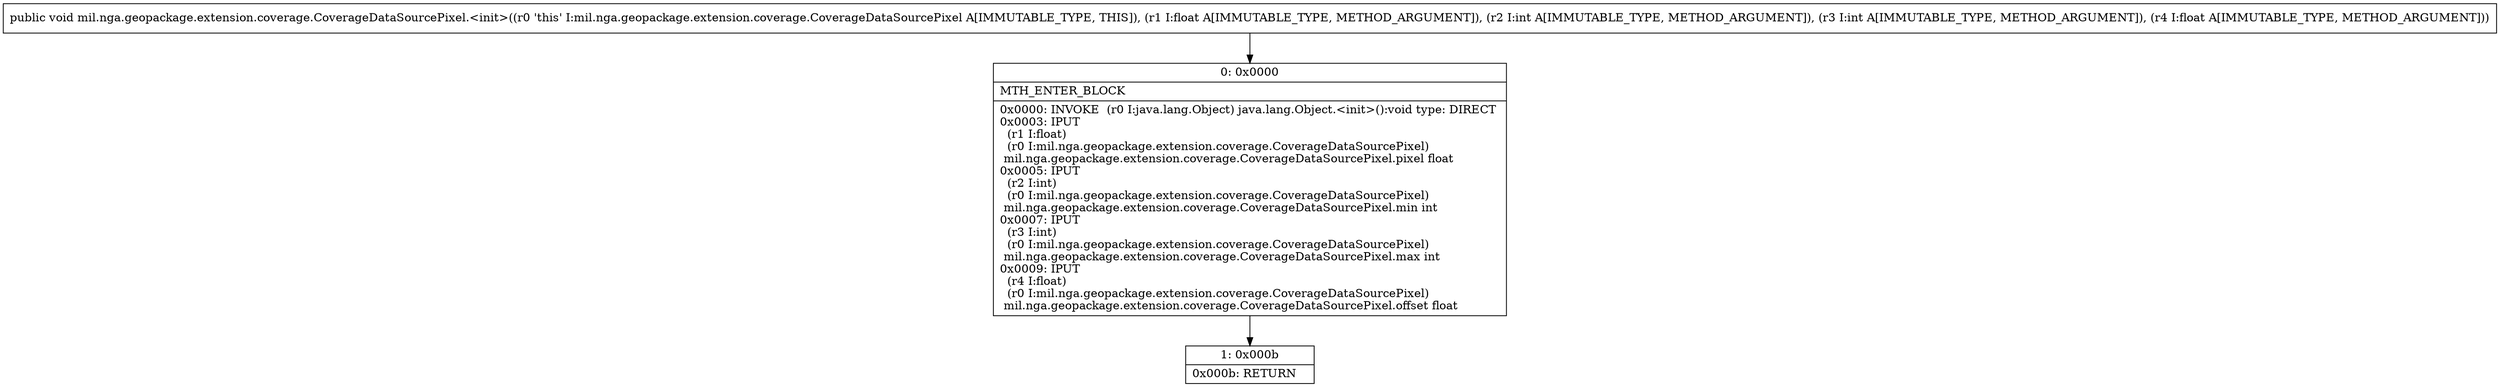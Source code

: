 digraph "CFG formil.nga.geopackage.extension.coverage.CoverageDataSourcePixel.\<init\>(FIIF)V" {
Node_0 [shape=record,label="{0\:\ 0x0000|MTH_ENTER_BLOCK\l|0x0000: INVOKE  (r0 I:java.lang.Object) java.lang.Object.\<init\>():void type: DIRECT \l0x0003: IPUT  \l  (r1 I:float)\l  (r0 I:mil.nga.geopackage.extension.coverage.CoverageDataSourcePixel)\l mil.nga.geopackage.extension.coverage.CoverageDataSourcePixel.pixel float \l0x0005: IPUT  \l  (r2 I:int)\l  (r0 I:mil.nga.geopackage.extension.coverage.CoverageDataSourcePixel)\l mil.nga.geopackage.extension.coverage.CoverageDataSourcePixel.min int \l0x0007: IPUT  \l  (r3 I:int)\l  (r0 I:mil.nga.geopackage.extension.coverage.CoverageDataSourcePixel)\l mil.nga.geopackage.extension.coverage.CoverageDataSourcePixel.max int \l0x0009: IPUT  \l  (r4 I:float)\l  (r0 I:mil.nga.geopackage.extension.coverage.CoverageDataSourcePixel)\l mil.nga.geopackage.extension.coverage.CoverageDataSourcePixel.offset float \l}"];
Node_1 [shape=record,label="{1\:\ 0x000b|0x000b: RETURN   \l}"];
MethodNode[shape=record,label="{public void mil.nga.geopackage.extension.coverage.CoverageDataSourcePixel.\<init\>((r0 'this' I:mil.nga.geopackage.extension.coverage.CoverageDataSourcePixel A[IMMUTABLE_TYPE, THIS]), (r1 I:float A[IMMUTABLE_TYPE, METHOD_ARGUMENT]), (r2 I:int A[IMMUTABLE_TYPE, METHOD_ARGUMENT]), (r3 I:int A[IMMUTABLE_TYPE, METHOD_ARGUMENT]), (r4 I:float A[IMMUTABLE_TYPE, METHOD_ARGUMENT])) }"];
MethodNode -> Node_0;
Node_0 -> Node_1;
}

